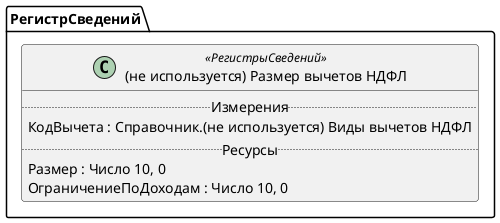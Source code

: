 ﻿@startuml УдалитьРазмерВычетовНДФЛ
'!include templates.wsd
'..\include templates.wsd
class РегистрСведений.УдалитьРазмерВычетовНДФЛ as "(не используется) Размер вычетов НДФЛ" <<РегистрыСведений>>
{
..Измерения..
КодВычета : Справочник.(не используется) Виды вычетов НДФЛ
..Ресурсы..
Размер : Число 10, 0
ОграничениеПоДоходам : Число 10, 0
}
@enduml
